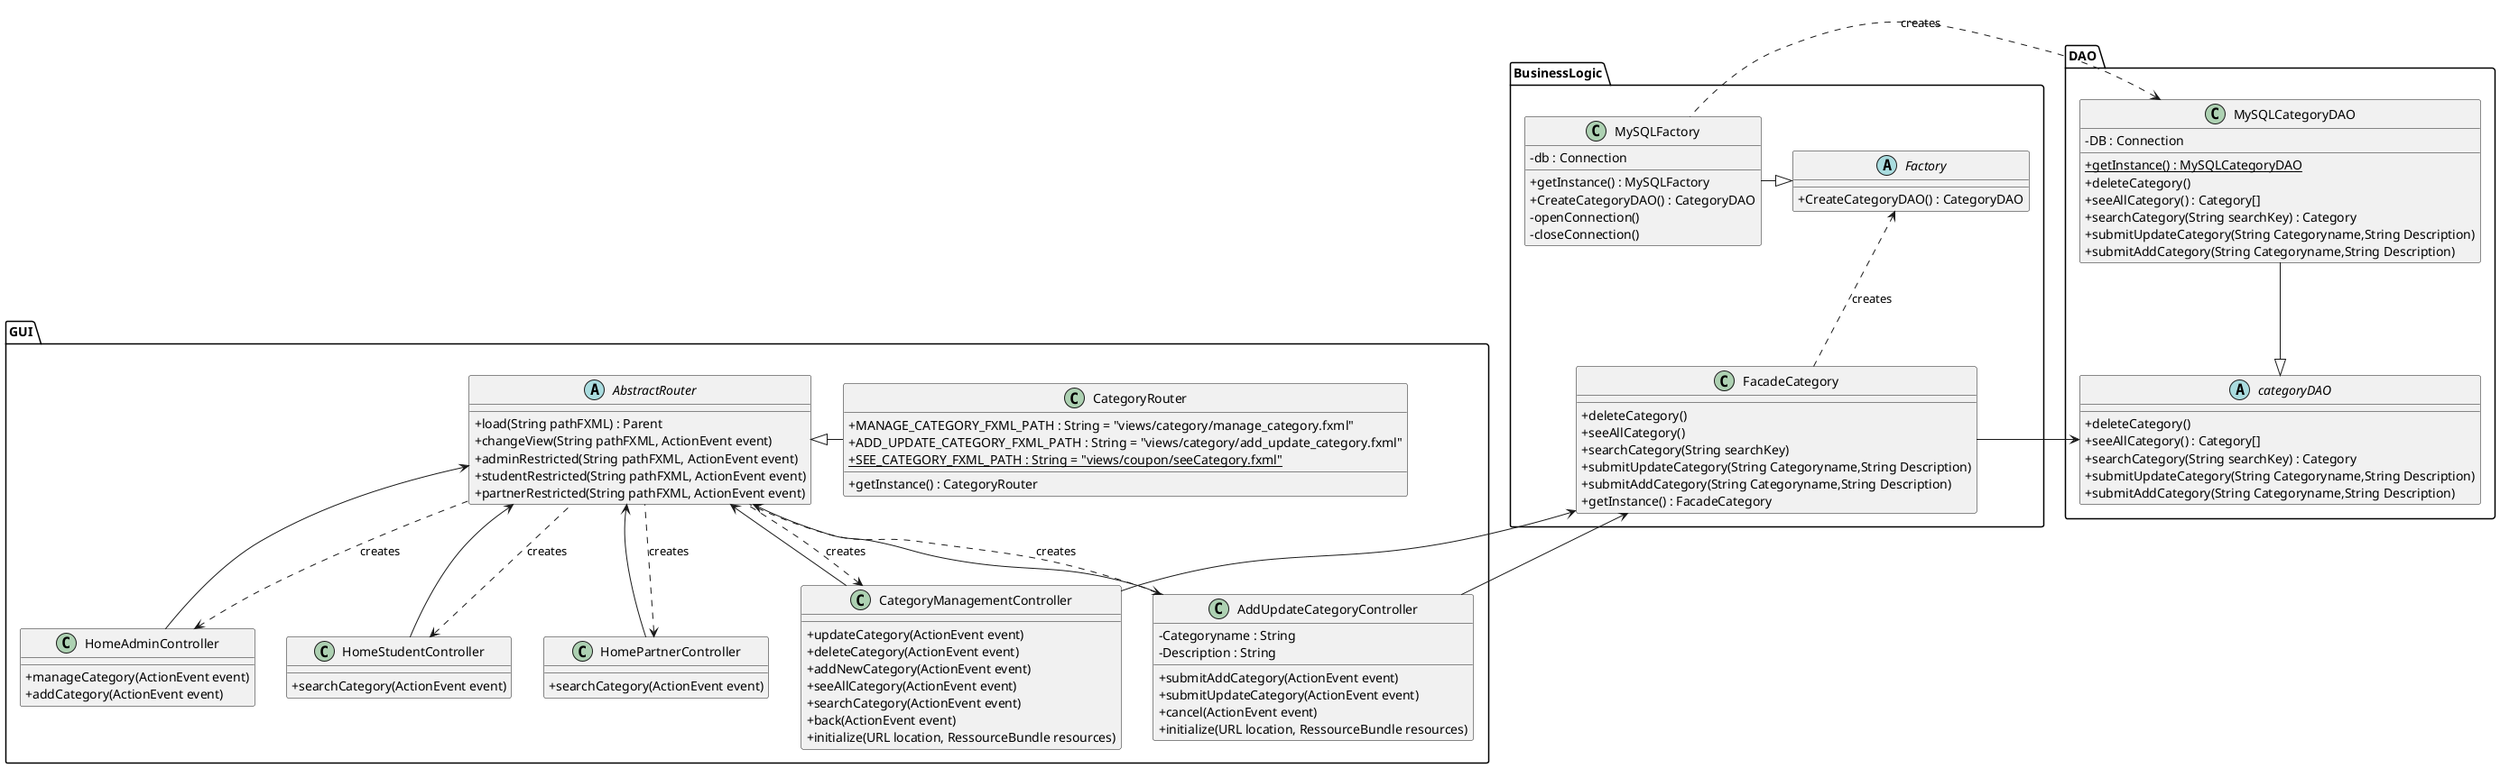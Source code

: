 @startuml
skinparam classAttributeIconSize 0

package GUI{
    abstract class AbstractRouter{
        + load(String pathFXML) : Parent
        + changeView(String pathFXML, ActionEvent event)
        + adminRestricted(String pathFXML, ActionEvent event)
        + studentRestricted(String pathFXML, ActionEvent event)
        + partnerRestricted(String pathFXML, ActionEvent event)
    }

    class CategoryRouter{
         + MANAGE_CATEGORY_FXML_PATH : String = "views/category/manage_category.fxml"
         + ADD_UPDATE_CATEGORY_FXML_PATH : String = "views/category/add_update_category.fxml"
         + {static} SEE_CATEGORY_FXML_PATH : String = "views/coupon/seeCategory.fxml"
         + getInstance() : CategoryRouter
    }
    class HomeAdminController{
            + manageCategory(ActionEvent event)
            + addCategory(ActionEvent event)
    }

     class HomeStudentController{
            + searchCategory(ActionEvent event)
     }

     class HomePartnerController{
             + searchCategory(ActionEvent event)
     }

    class CategoryManagementController{
            + updateCategory(ActionEvent event)
            + deleteCategory(ActionEvent event)
            + addNewCategory(ActionEvent event)
            + seeAllCategory(ActionEvent event)
            + searchCategory(ActionEvent event)
            + back(ActionEvent event)
            + initialize(URL location, RessourceBundle resources)

    }
    class AddUpdateCategoryController{
            - Categoryname : String
            - Description : String

            + submitAddCategory(ActionEvent event)
            + submitUpdateCategory(ActionEvent event)
            + cancel(ActionEvent event)
            + initialize(URL location, RessourceBundle resources)
        }



    AbstractRouter <|-right- CategoryRouter
    AbstractRouter <-- HomeAdminController
    AbstractRouter <-- HomePartnerController
    AbstractRouter <-- HomeStudentController
    AbstractRouter <-- CategoryManagementController
    AbstractRouter <-- AddUpdateCategoryController


    CategoryManagementController <.. AbstractRouter : creates
    HomePartnerController <.. AbstractRouter : creates
    HomeStudentController <.. AbstractRouter : creates
    HomeAdminController <.. AbstractRouter : creates
    AddUpdateCategoryController <.. AbstractRouter : creates




}
package BusinessLogic{
    class FacadeCategory{
        + deleteCategory()
        + seeAllCategory()
        + searchCategory(String searchKey)
        + submitUpdateCategory(String Categoryname,String Description)
        + submitAddCategory(String Categoryname,String Description)
        + getInstance() : FacadeCategory
    }

    abstract class Factory{
        + CreateCategoryDAO() : CategoryDAO
    }
    class MySQLFactory{
        - db : Connection
        + getInstance() : MySQLFactory
        + CreateCategoryDAO() : CategoryDAO
        - openConnection()
        - closeConnection()
    }


    Factory <.. FacadeCategory : creates
    Factory <|-left- MySQLFactory

    FacadeCategory <-- CategoryManagementController
    FacadeCategory <-- AddUpdateCategoryController



}

package DAO{

    abstract class categoryDAO{
        + deleteCategory()
        + seeAllCategory() : Category[]
        + searchCategory(String searchKey) : Category
        + submitUpdateCategory(String Categoryname,String Description)
        + submitAddCategory(String Categoryname,String Description)
    }

    class MySQLCategoryDAO{
        - DB : Connection
        + {static} getInstance() : MySQLCategoryDAO
        + deleteCategory()
        + seeAllCategory() : Category[]
        + searchCategory(String searchKey) : Category
        + submitUpdateCategory(String Categoryname,String Description)
        + submitAddCategory(String Categoryname,String Description)

    }

    MySQLCategoryDAO --|> categoryDAO
    MySQLCategoryDAO <.right. MySQLFactory : creates

    categoryDAO <-right- FacadeCategory
}



@enduml